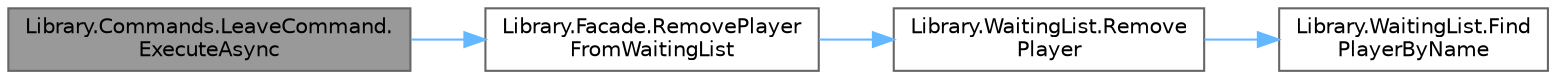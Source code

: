 digraph "Library.Commands.LeaveCommand.ExecuteAsync"
{
 // INTERACTIVE_SVG=YES
 // LATEX_PDF_SIZE
  bgcolor="transparent";
  edge [fontname=Helvetica,fontsize=10,labelfontname=Helvetica,labelfontsize=10];
  node [fontname=Helvetica,fontsize=10,shape=box,height=0.2,width=0.4];
  rankdir="LR";
  Node1 [id="Node000001",label="Library.Commands.LeaveCommand.\lExecuteAsync",height=0.2,width=0.4,color="gray40", fillcolor="grey60", style="filled", fontcolor="black",tooltip="Implementa el comando 'leave' del bot. Este comando remueve el jugador que envía el mensaje de la lis..."];
  Node1 -> Node2 [id="edge1_Node000001_Node000002",color="steelblue1",style="solid",tooltip=" "];
  Node2 [id="Node000002",label="Library.Facade.RemovePlayer\lFromWaitingList",height=0.2,width=0.4,color="grey40", fillcolor="white", style="filled",URL="$classLibrary_1_1Facade.html#a722ee564dbd34c1e91462b7b69274ae4",tooltip="Historia de usuario 9.1: Remueve un jugador de la lista de espera."];
  Node2 -> Node3 [id="edge2_Node000002_Node000003",color="steelblue1",style="solid",tooltip=" "];
  Node3 [id="Node000003",label="Library.WaitingList.Remove\lPlayer",height=0.2,width=0.4,color="grey40", fillcolor="white", style="filled",URL="$classLibrary_1_1WaitingList.html#a7a0029ab1bdd90bab9dfe6d1e5b41993",tooltip="Elimina un jugador de la lista de espera."];
  Node3 -> Node4 [id="edge3_Node000003_Node000004",color="steelblue1",style="solid",tooltip=" "];
  Node4 [id="Node000004",label="Library.WaitingList.Find\lPlayerByName",height=0.2,width=0.4,color="grey40", fillcolor="white", style="filled",URL="$classLibrary_1_1WaitingList.html#a69b27efd2d600c5c60cf18019dc3f0b8",tooltip="Devuelve un jugador de la lista de espera buscandolo por su nombre."];
}
